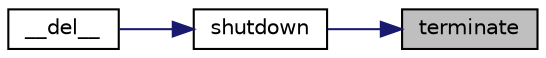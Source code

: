digraph "terminate"
{
 // LATEX_PDF_SIZE
  edge [fontname="Helvetica",fontsize="10",labelfontname="Helvetica",labelfontsize="10"];
  node [fontname="Helvetica",fontsize="10",shape=record];
  rankdir="RL";
  Node1 [label="terminate",height=0.2,width=0.4,color="black", fillcolor="grey75", style="filled", fontcolor="black",tooltip=" "];
  Node1 -> Node2 [dir="back",color="midnightblue",fontsize="10",style="solid",fontname="Helvetica"];
  Node2 [label="shutdown",height=0.2,width=0.4,color="black", fillcolor="white", style="filled",URL="$classwp__mover_1_1_w_p_mover.html#a4e585b4095ed93edb4ca197cb2884b10",tooltip=" "];
  Node2 -> Node3 [dir="back",color="midnightblue",fontsize="10",style="solid",fontname="Helvetica"];
  Node3 [label="__del__",height=0.2,width=0.4,color="black", fillcolor="white", style="filled",URL="$classwp__mover_1_1_w_p_mover.html#a41a65d7030dd1006b177d0bc24e1a12b",tooltip=" "];
}
